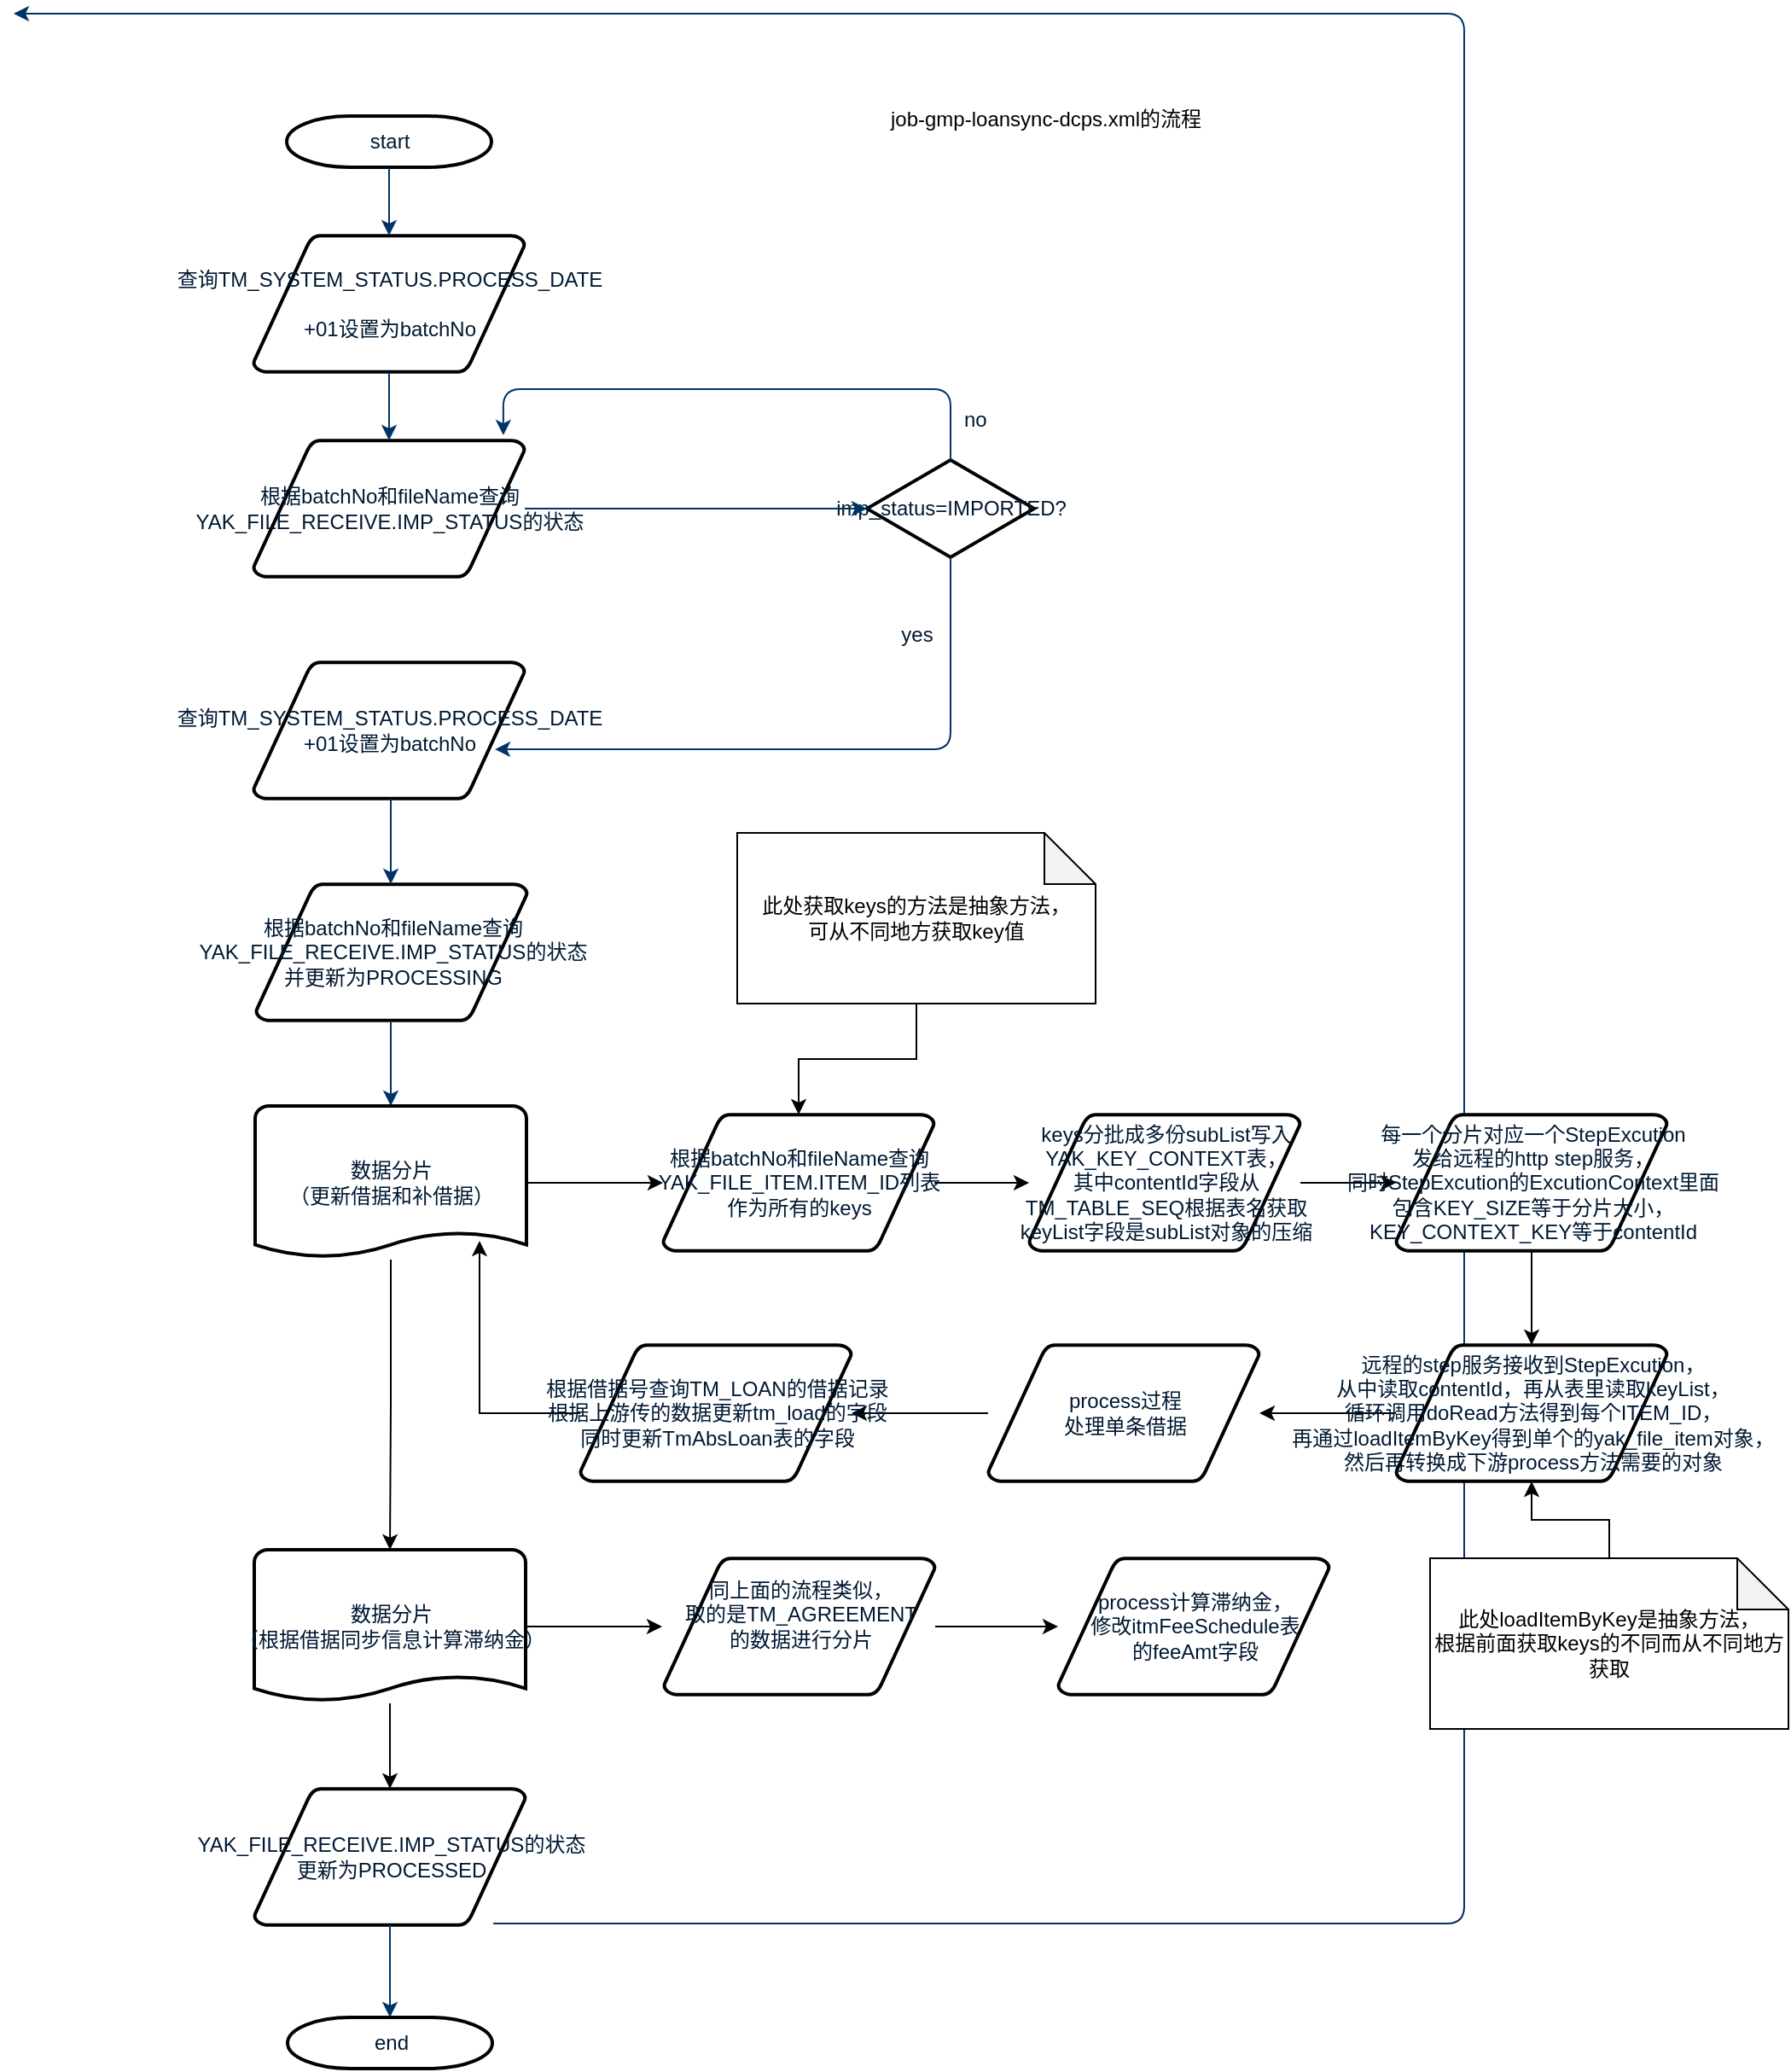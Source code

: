 <mxfile version="10.5.3" type="github"><diagram id="6a731a19-8d31-9384-78a2-239565b7b9f0" name="Page-1"><mxGraphModel dx="1393" dy="735" grid="1" gridSize="10" guides="1" tooltips="1" connect="1" arrows="1" fold="1" page="1" pageScale="1" pageWidth="1169" pageHeight="827" background="#ffffff" math="0" shadow="0"><root><mxCell id="0"/><mxCell id="1" parent="0"/><mxCell id="2" value="start" style="shape=mxgraph.flowchart.terminator;fillColor=#FFFFFF;strokeColor=#000000;strokeWidth=2;gradientColor=none;gradientDirection=north;fontColor=#001933;fontStyle=0;html=1;" parent="1" vertex="1"><mxGeometry x="260" y="60" width="120" height="30" as="geometry"/></mxCell><mxCell id="3" value="&lt;div&gt;查询TM_SYSTEM_STATUS.PROCESS_DATE&lt;/div&gt;&lt;div&gt;&lt;br&gt;+01设置为batchNo&lt;/div&gt;" style="shape=mxgraph.flowchart.data;fillColor=#FFFFFF;strokeColor=#000000;strokeWidth=2;gradientColor=none;gradientDirection=north;fontColor=#001933;fontStyle=0;html=1;" parent="1" vertex="1"><mxGeometry x="240.5" y="130" width="159" height="80" as="geometry"/></mxCell><mxCell id="4" value="&lt;div&gt;查询TM_SYSTEM_STATUS.PROCESS_DATE&lt;/div&gt;&lt;div&gt;+01设置为batchNo&lt;/div&gt;" style="shape=mxgraph.flowchart.data;fillColor=#FFFFFF;strokeColor=#000000;strokeWidth=2;gradientColor=none;gradientDirection=north;fontColor=#001933;fontStyle=0;html=1;" parent="1" vertex="1"><mxGeometry x="240.5" y="380" width="159" height="80" as="geometry"/></mxCell><mxCell id="5" value="&lt;div&gt;根据batchNo和fileName查询&lt;/div&gt;&lt;div&gt;YAK_FILE_RECEIVE.IMP_STATUS的状态&lt;/div&gt;" style="shape=mxgraph.flowchart.data;fillColor=#FFFFFF;strokeColor=#000000;strokeWidth=2;gradientColor=none;gradientDirection=north;fontColor=#001933;fontStyle=0;html=1;" parent="1" vertex="1"><mxGeometry x="240.5" y="250" width="159" height="80" as="geometry"/></mxCell><mxCell id="6" value="imp_status=IMPORTED?" style="shape=mxgraph.flowchart.decision;fillColor=#FFFFFF;strokeColor=#000000;strokeWidth=2;gradientColor=none;gradientDirection=north;fontColor=#001933;fontStyle=0;html=1;" parent="1" vertex="1"><mxGeometry x="600" y="261.5" width="98" height="57" as="geometry"/></mxCell><mxCell id="7" style="fontColor=#001933;fontStyle=1;strokeColor=#003366;strokeWidth=1;html=1;" parent="1" source="2" target="3" edge="1"><mxGeometry relative="1" as="geometry"/></mxCell><mxCell id="8" style="fontColor=#001933;fontStyle=1;strokeColor=#003366;strokeWidth=1;html=1;" parent="1" source="3" target="5" edge="1"><mxGeometry relative="1" as="geometry"/></mxCell><mxCell id="9" style="fontColor=#001933;fontStyle=1;strokeColor=#003366;strokeWidth=1;html=1;entryX=0;entryY=0.5;entryDx=0;entryDy=0;entryPerimeter=0;" parent="1" source="5" target="6" edge="1"><mxGeometry relative="1" as="geometry"><mxPoint x="610" y="281" as="targetPoint"/></mxGeometry></mxCell><mxCell id="10" value="" style="edgeStyle=elbowEdgeStyle;elbow=horizontal;exitX=0.5;exitY=0;exitPerimeter=0;fontColor=#001933;fontStyle=1;strokeColor=#003366;strokeWidth=1;html=1;exitDx=0;exitDy=0;entryX=0.921;entryY=-0.037;entryDx=0;entryDy=0;entryPerimeter=0;" parent="1" source="6" target="5" edge="1"><mxGeometry x="381" y="28.5" width="100" height="100" as="geometry"><mxPoint x="750" y="447" as="sourcePoint"/><mxPoint x="384" y="250" as="targetPoint"/><Array as="points"><mxPoint x="550" y="220"/></Array></mxGeometry></mxCell><mxCell id="11" value="no" style="text;fontColor=#001933;fontStyle=0;html=1;strokeColor=none;gradientColor=none;fillColor=none;strokeWidth=2;" parent="1" vertex="1"><mxGeometry x="655" y="224" width="40" height="26" as="geometry"/></mxCell><mxCell id="13" value="根据batchNo和fileName查询&lt;br&gt;&lt;div&gt;YAK_FILE_RECEIVE.IMP_STATUS的状态&lt;/div&gt;&lt;div&gt;并更新为PROCESSING&lt;br&gt;&lt;/div&gt;" style="shape=mxgraph.flowchart.data;fillColor=#FFFFFF;strokeColor=#000000;strokeWidth=2;gradientColor=none;gradientDirection=north;fontColor=#001933;fontStyle=0;html=1;" parent="1" vertex="1"><mxGeometry x="242" y="510" width="159" height="80" as="geometry"/></mxCell><mxCell id="14" value="yes" style="text;fontColor=#001933;fontStyle=0;html=1;strokeColor=none;gradientColor=none;fillColor=none;strokeWidth=2;align=center;" parent="1" vertex="1"><mxGeometry x="609" y="350" width="40" height="26" as="geometry"/></mxCell><mxCell id="17" value="" style="edgeStyle=elbowEdgeStyle;elbow=horizontal;fontColor=#001933;fontStyle=1;strokeColor=#003366;strokeWidth=1;html=1;" parent="1" source="4" target="13" edge="1"><mxGeometry width="100" height="100" as="geometry"><mxPoint y="100" as="sourcePoint"/><mxPoint x="100" as="targetPoint"/></mxGeometry></mxCell><mxCell id="21" value="" style="edgeStyle=elbowEdgeStyle;elbow=horizontal;entryX=0.5;entryY=0;entryPerimeter=0;fontColor=#001933;fontStyle=1;strokeColor=#003366;strokeWidth=1;html=1;entryDx=0;entryDy=0;" parent="1" source="13" target="22" edge="1"><mxGeometry width="100" height="100" as="geometry"><mxPoint y="100" as="sourcePoint"/><mxPoint x="321" y="796" as="targetPoint"/></mxGeometry></mxCell><mxCell id="JtLNryE09MKD2IAtcy90-69" value="" style="edgeStyle=orthogonalEdgeStyle;rounded=0;orthogonalLoop=1;jettySize=auto;html=1;" edge="1" parent="1" source="22" target="JtLNryE09MKD2IAtcy90-66"><mxGeometry relative="1" as="geometry"/></mxCell><mxCell id="JtLNryE09MKD2IAtcy90-91" value="" style="edgeStyle=orthogonalEdgeStyle;rounded=0;orthogonalLoop=1;jettySize=auto;html=1;" edge="1" parent="1" source="22" target="JtLNryE09MKD2IAtcy90-90"><mxGeometry relative="1" as="geometry"/></mxCell><mxCell id="22" value="&lt;div&gt;数据分片&lt;/div&gt;&lt;div&gt;（更新借据和补借据）&lt;/div&gt;" style="shape=mxgraph.flowchart.document;fillColor=#FFFFFF;strokeColor=#000000;strokeWidth=2;gradientColor=none;gradientDirection=north;fontColor=#001933;fontStyle=0;html=1;" parent="1" vertex="1"><mxGeometry x="241.5" y="640" width="159" height="90" as="geometry"/></mxCell><mxCell id="JtLNryE09MKD2IAtcy90-93" value="" style="edgeStyle=orthogonalEdgeStyle;rounded=0;orthogonalLoop=1;jettySize=auto;html=1;" edge="1" parent="1" source="JtLNryE09MKD2IAtcy90-90"><mxGeometry relative="1" as="geometry"><mxPoint x="480" y="945" as="targetPoint"/></mxGeometry></mxCell><mxCell id="JtLNryE09MKD2IAtcy90-97" value="" style="edgeStyle=orthogonalEdgeStyle;rounded=0;orthogonalLoop=1;jettySize=auto;html=1;" edge="1" parent="1" source="JtLNryE09MKD2IAtcy90-90" target="38"><mxGeometry relative="1" as="geometry"/></mxCell><mxCell id="JtLNryE09MKD2IAtcy90-90" value="&lt;div&gt;数据分片&lt;/div&gt;&lt;div&gt;（根据借据同步信息计算滞纳金）&lt;/div&gt;" style="shape=mxgraph.flowchart.document;fillColor=#FFFFFF;strokeColor=#000000;strokeWidth=2;gradientColor=none;gradientDirection=north;fontColor=#001933;fontStyle=0;html=1;" vertex="1" parent="1"><mxGeometry x="241" y="900" width="159" height="90" as="geometry"/></mxCell><mxCell id="38" value="&lt;div&gt;YAK_FILE_RECEIVE.IMP_STATUS的状态&lt;/div&gt;更新为PROCESSED" style="shape=mxgraph.flowchart.data;fillColor=#FFFFFF;strokeColor=#000000;strokeWidth=2;gradientColor=none;gradientDirection=north;fontColor=#001933;fontStyle=0;html=1;" parent="1" vertex="1"><mxGeometry x="241" y="1040" width="159" height="80" as="geometry"/></mxCell><mxCell id="40" value="end" style="shape=mxgraph.flowchart.terminator;fillColor=#FFFFFF;strokeColor=#000000;strokeWidth=2;gradientColor=none;gradientDirection=north;fontColor=#001933;fontStyle=0;html=1;" parent="1" vertex="1"><mxGeometry x="260.5" y="1174" width="120" height="30" as="geometry"/></mxCell><mxCell id="43" value="" style="edgeStyle=elbowEdgeStyle;elbow=vertical;exitX=0.5;exitY=1;exitPerimeter=0;entryX=0.5;entryY=0;entryPerimeter=0;fontColor=#001933;fontStyle=1;strokeColor=#003366;strokeWidth=1;html=1;" parent="1" source="38" target="40" edge="1"><mxGeometry x="0.5" y="-690" width="100" height="100" as="geometry"><mxPoint x="0.5" y="-590" as="sourcePoint"/><mxPoint x="100.5" y="-690" as="targetPoint"/></mxGeometry></mxCell><mxCell id="45" value="" style="edgeStyle=elbowEdgeStyle;elbow=horizontal;exitX=1;exitY=0.5;exitPerimeter=0;entryX=0.905;entryY=0.5;entryPerimeter=0;fontColor=#001933;fontStyle=1;strokeColor=#003366;strokeWidth=1;html=1;" parent="1" target="34" edge="1"><mxGeometry width="100" height="100" as="geometry"><mxPoint x="381" y="1119" as="sourcePoint"/><mxPoint x="100" as="targetPoint"/><Array as="points"><mxPoint x="950" y="1320"/></Array></mxGeometry></mxCell><mxCell id="JtLNryE09MKD2IAtcy90-55" value="job-gmp-loansync-dcps.xml的流程" style="text;html=1;resizable=0;points=[];autosize=1;align=left;verticalAlign=top;spacingTop=-4;" vertex="1" parent="1"><mxGeometry x="612" y="52" width="200" height="20" as="geometry"/></mxCell><mxCell id="JtLNryE09MKD2IAtcy90-62" value="" style="edgeStyle=elbowEdgeStyle;elbow=horizontal;fontColor=#001933;fontStyle=1;strokeColor=#003366;strokeWidth=1;html=1;exitX=0.5;exitY=1;exitDx=0;exitDy=0;exitPerimeter=0;entryX=0.89;entryY=0.638;entryDx=0;entryDy=0;entryPerimeter=0;" edge="1" parent="1" source="6" target="4"><mxGeometry width="100" height="100" as="geometry"><mxPoint x="649" y="319" as="sourcePoint"/><mxPoint x="320" y="510" as="targetPoint"/><Array as="points"><mxPoint x="649" y="460"/><mxPoint x="320" y="410"/><mxPoint x="540" y="380"/><mxPoint x="485" y="460"/></Array></mxGeometry></mxCell><mxCell id="JtLNryE09MKD2IAtcy90-68" value="" style="edgeStyle=orthogonalEdgeStyle;rounded=0;orthogonalLoop=1;jettySize=auto;html=1;" edge="1" parent="1" source="JtLNryE09MKD2IAtcy90-66" target="JtLNryE09MKD2IAtcy90-67"><mxGeometry relative="1" as="geometry"/></mxCell><mxCell id="JtLNryE09MKD2IAtcy90-66" value="根据batchNo和fileName查询&lt;br&gt;&lt;div&gt;YAK_FILE_ITEM.ITEM_ID列表&lt;br&gt;作为所有的keys&lt;br&gt;&lt;/div&gt;" style="shape=mxgraph.flowchart.data;fillColor=#FFFFFF;strokeColor=#000000;strokeWidth=2;gradientColor=none;gradientDirection=north;fontColor=#001933;fontStyle=0;html=1;" vertex="1" parent="1"><mxGeometry x="480.5" y="645" width="159" height="80" as="geometry"/></mxCell><mxCell id="JtLNryE09MKD2IAtcy90-71" value="" style="edgeStyle=orthogonalEdgeStyle;rounded=0;orthogonalLoop=1;jettySize=auto;html=1;" edge="1" parent="1" source="JtLNryE09MKD2IAtcy90-67" target="JtLNryE09MKD2IAtcy90-70"><mxGeometry relative="1" as="geometry"/></mxCell><mxCell id="JtLNryE09MKD2IAtcy90-67" value="&lt;div&gt;keys分批成多份subList写入&lt;/div&gt;&lt;div&gt;YAK_KEY_CONTEXT表，&lt;br&gt;其中contentId字段从&lt;/div&gt;&lt;div&gt;TM_TABLE_SEQ根据表名获取&lt;br&gt;keyList字段是subList对象的压缩&lt;br&gt;&lt;/div&gt;" style="shape=mxgraph.flowchart.data;fillColor=#FFFFFF;strokeColor=#000000;strokeWidth=2;gradientColor=none;gradientDirection=north;fontColor=#001933;fontStyle=0;html=1;" vertex="1" parent="1"><mxGeometry x="695" y="645" width="159" height="80" as="geometry"/></mxCell><mxCell id="JtLNryE09MKD2IAtcy90-73" value="" style="edgeStyle=orthogonalEdgeStyle;rounded=0;orthogonalLoop=1;jettySize=auto;html=1;" edge="1" parent="1" source="JtLNryE09MKD2IAtcy90-70" target="JtLNryE09MKD2IAtcy90-72"><mxGeometry relative="1" as="geometry"/></mxCell><mxCell id="JtLNryE09MKD2IAtcy90-70" value="&lt;div&gt;每一个分片对应一个StepExcution&lt;/div&gt;&lt;div&gt;发给远程的http step服务，&lt;/div&gt;&lt;div&gt;同时StepExcution的ExcutionContext里面&lt;/div&gt;&lt;div&gt;包含KEY_SIZE等于分片大小，&lt;/div&gt;&lt;div&gt;KEY_CONTEXT_KEY等于contentId&lt;br&gt;&lt;/div&gt;" style="shape=mxgraph.flowchart.data;fillColor=#FFFFFF;strokeColor=#000000;strokeWidth=2;gradientColor=none;gradientDirection=north;fontColor=#001933;fontStyle=0;html=1;" vertex="1" parent="1"><mxGeometry x="910" y="645" width="159" height="80" as="geometry"/></mxCell><mxCell id="JtLNryE09MKD2IAtcy90-83" value="" style="edgeStyle=orthogonalEdgeStyle;rounded=0;orthogonalLoop=1;jettySize=auto;html=1;" edge="1" parent="1" source="JtLNryE09MKD2IAtcy90-72" target="JtLNryE09MKD2IAtcy90-82"><mxGeometry relative="1" as="geometry"/></mxCell><mxCell id="JtLNryE09MKD2IAtcy90-72" value="远程的step服务接收到StepExcution，&lt;br&gt;从中读取contentId，再从表里读取keyList，&lt;br&gt;&lt;div&gt;循环调用doRead方法得到每个ITEM_ID，&lt;/div&gt;&lt;div&gt;再通过loadItemByKey得到单个的yak_file_item对象，&lt;br&gt;然后再转换成下游process方法需要的对象&lt;br&gt;&lt;/div&gt;" style="shape=mxgraph.flowchart.data;fillColor=#FFFFFF;strokeColor=#000000;strokeWidth=2;gradientColor=none;gradientDirection=north;fontColor=#001933;fontStyle=0;html=1;" vertex="1" parent="1"><mxGeometry x="910" y="780" width="159" height="80" as="geometry"/></mxCell><mxCell id="JtLNryE09MKD2IAtcy90-85" value="" style="edgeStyle=orthogonalEdgeStyle;rounded=0;orthogonalLoop=1;jettySize=auto;html=1;" edge="1" parent="1" source="JtLNryE09MKD2IAtcy90-82" target="JtLNryE09MKD2IAtcy90-84"><mxGeometry relative="1" as="geometry"/></mxCell><mxCell id="JtLNryE09MKD2IAtcy90-82" value="&lt;div&gt;process过程&lt;/div&gt;&lt;div&gt;处理单条借据&lt;/div&gt;" style="shape=mxgraph.flowchart.data;fillColor=#FFFFFF;strokeColor=#000000;strokeWidth=2;gradientColor=none;gradientDirection=north;fontColor=#001933;fontStyle=0;html=1;" vertex="1" parent="1"><mxGeometry x="671" y="780" width="159" height="80" as="geometry"/></mxCell><mxCell id="JtLNryE09MKD2IAtcy90-88" value="" style="edgeStyle=orthogonalEdgeStyle;rounded=0;orthogonalLoop=1;jettySize=auto;html=1;entryX=0.827;entryY=0.878;entryDx=0;entryDy=0;entryPerimeter=0;" edge="1" parent="1" source="JtLNryE09MKD2IAtcy90-84" target="22"><mxGeometry relative="1" as="geometry"/></mxCell><mxCell id="JtLNryE09MKD2IAtcy90-84" value="&lt;div&gt;根据借据号查询TM_LOAN的借据记录&lt;/div&gt;&lt;div&gt;根据上游传的数据更新tm_load的字段&lt;/div&gt;&lt;div&gt;同时更新TmAbsLoan表的字段&lt;br&gt;&lt;/div&gt;" style="shape=mxgraph.flowchart.data;fillColor=#FFFFFF;strokeColor=#000000;strokeWidth=2;gradientColor=none;gradientDirection=north;fontColor=#001933;fontStyle=0;html=1;" vertex="1" parent="1"><mxGeometry x="432" y="780" width="159" height="80" as="geometry"/></mxCell><mxCell id="JtLNryE09MKD2IAtcy90-75" value="" style="edgeStyle=orthogonalEdgeStyle;rounded=0;orthogonalLoop=1;jettySize=auto;html=1;" edge="1" parent="1" source="JtLNryE09MKD2IAtcy90-74" target="JtLNryE09MKD2IAtcy90-66"><mxGeometry relative="1" as="geometry"/></mxCell><mxCell id="JtLNryE09MKD2IAtcy90-74" value="此处获取keys的方法是抽象方法，&lt;br&gt;可从不同地方获取key值" style="shape=note;whiteSpace=wrap;html=1;backgroundOutline=1;darkOpacity=0.05;" vertex="1" parent="1"><mxGeometry x="524" y="480" width="210" height="100" as="geometry"/></mxCell><mxCell id="JtLNryE09MKD2IAtcy90-78" value="" style="edgeStyle=orthogonalEdgeStyle;rounded=0;orthogonalLoop=1;jettySize=auto;html=1;" edge="1" parent="1" source="JtLNryE09MKD2IAtcy90-76" target="JtLNryE09MKD2IAtcy90-72"><mxGeometry relative="1" as="geometry"><mxPoint x="1120" y="820" as="targetPoint"/></mxGeometry></mxCell><mxCell id="JtLNryE09MKD2IAtcy90-76" value="此处loadItemByKey是抽象方法，&lt;br&gt;根据前面获取keys的不同而从不同地方获取" style="shape=note;whiteSpace=wrap;html=1;backgroundOutline=1;darkOpacity=0.05;" vertex="1" parent="1"><mxGeometry x="930" y="905" width="210" height="100" as="geometry"/></mxCell><mxCell id="JtLNryE09MKD2IAtcy90-96" value="" style="edgeStyle=orthogonalEdgeStyle;rounded=0;orthogonalLoop=1;jettySize=auto;html=1;" edge="1" parent="1" source="JtLNryE09MKD2IAtcy90-94" target="JtLNryE09MKD2IAtcy90-95"><mxGeometry relative="1" as="geometry"/></mxCell><mxCell id="JtLNryE09MKD2IAtcy90-94" value="&lt;div&gt;同上面的流程类似，&lt;/div&gt;&lt;div&gt;取的是TM_AGREEMENT&lt;/div&gt;&lt;div&gt;的数据进行分片&lt;/div&gt;&lt;div&gt;&lt;br&gt;&lt;/div&gt;" style="shape=mxgraph.flowchart.data;fillColor=#FFFFFF;strokeColor=#000000;strokeWidth=2;gradientColor=none;gradientDirection=north;fontColor=#001933;fontStyle=0;html=1;" vertex="1" parent="1"><mxGeometry x="481" y="905" width="159" height="80" as="geometry"/></mxCell><mxCell id="JtLNryE09MKD2IAtcy90-95" value="&lt;div&gt;process计算滞纳金，&lt;/div&gt;&lt;div&gt;修改itmFeeSchedule表&lt;/div&gt;&lt;div&gt;的feeAmt字段&lt;/div&gt;" style="shape=mxgraph.flowchart.data;fillColor=#FFFFFF;strokeColor=#000000;strokeWidth=2;gradientColor=none;gradientDirection=north;fontColor=#001933;fontStyle=0;html=1;" vertex="1" parent="1"><mxGeometry x="712" y="905" width="159" height="80" as="geometry"/></mxCell></root></mxGraphModel></diagram></mxfile>